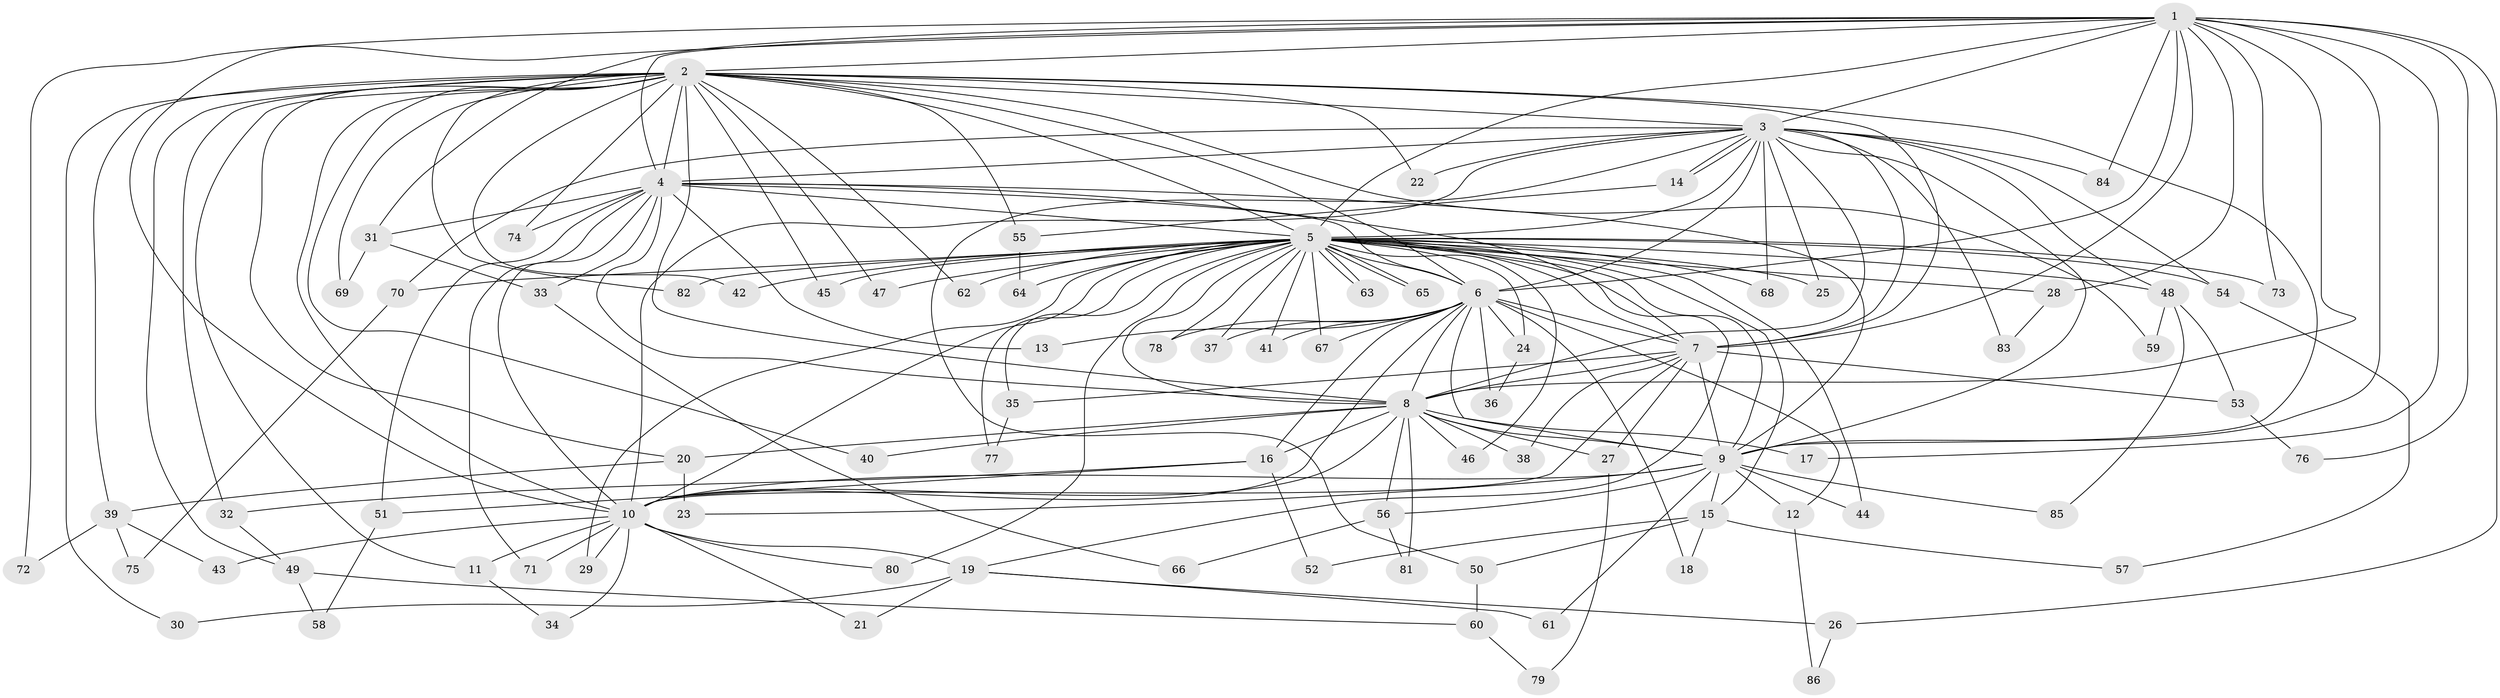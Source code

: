 // Generated by graph-tools (version 1.1) at 2025/44/03/09/25 04:44:07]
// undirected, 86 vertices, 197 edges
graph export_dot {
graph [start="1"]
  node [color=gray90,style=filled];
  1;
  2;
  3;
  4;
  5;
  6;
  7;
  8;
  9;
  10;
  11;
  12;
  13;
  14;
  15;
  16;
  17;
  18;
  19;
  20;
  21;
  22;
  23;
  24;
  25;
  26;
  27;
  28;
  29;
  30;
  31;
  32;
  33;
  34;
  35;
  36;
  37;
  38;
  39;
  40;
  41;
  42;
  43;
  44;
  45;
  46;
  47;
  48;
  49;
  50;
  51;
  52;
  53;
  54;
  55;
  56;
  57;
  58;
  59;
  60;
  61;
  62;
  63;
  64;
  65;
  66;
  67;
  68;
  69;
  70;
  71;
  72;
  73;
  74;
  75;
  76;
  77;
  78;
  79;
  80;
  81;
  82;
  83;
  84;
  85;
  86;
  1 -- 2;
  1 -- 3;
  1 -- 4;
  1 -- 5;
  1 -- 6;
  1 -- 7;
  1 -- 8;
  1 -- 9;
  1 -- 10;
  1 -- 17;
  1 -- 26;
  1 -- 28;
  1 -- 31;
  1 -- 72;
  1 -- 73;
  1 -- 76;
  1 -- 84;
  2 -- 3;
  2 -- 4;
  2 -- 5;
  2 -- 6;
  2 -- 7;
  2 -- 8;
  2 -- 9;
  2 -- 10;
  2 -- 11;
  2 -- 20;
  2 -- 22;
  2 -- 30;
  2 -- 32;
  2 -- 39;
  2 -- 40;
  2 -- 42;
  2 -- 45;
  2 -- 47;
  2 -- 49;
  2 -- 55;
  2 -- 59;
  2 -- 62;
  2 -- 69;
  2 -- 74;
  2 -- 82;
  3 -- 4;
  3 -- 5;
  3 -- 6;
  3 -- 7;
  3 -- 8;
  3 -- 9;
  3 -- 10;
  3 -- 14;
  3 -- 14;
  3 -- 22;
  3 -- 25;
  3 -- 48;
  3 -- 50;
  3 -- 54;
  3 -- 68;
  3 -- 70;
  3 -- 83;
  3 -- 84;
  4 -- 5;
  4 -- 6;
  4 -- 7;
  4 -- 8;
  4 -- 9;
  4 -- 10;
  4 -- 13;
  4 -- 31;
  4 -- 33;
  4 -- 51;
  4 -- 71;
  4 -- 74;
  5 -- 6;
  5 -- 7;
  5 -- 8;
  5 -- 9;
  5 -- 10;
  5 -- 15;
  5 -- 19;
  5 -- 24;
  5 -- 25;
  5 -- 28;
  5 -- 29;
  5 -- 35;
  5 -- 37;
  5 -- 41;
  5 -- 42;
  5 -- 44;
  5 -- 45;
  5 -- 46;
  5 -- 47;
  5 -- 48;
  5 -- 54;
  5 -- 62;
  5 -- 63;
  5 -- 63;
  5 -- 64;
  5 -- 65;
  5 -- 65;
  5 -- 67;
  5 -- 68;
  5 -- 70;
  5 -- 73;
  5 -- 77;
  5 -- 78;
  5 -- 80;
  5 -- 82;
  6 -- 7;
  6 -- 8;
  6 -- 9;
  6 -- 10;
  6 -- 12;
  6 -- 13;
  6 -- 16;
  6 -- 18;
  6 -- 24;
  6 -- 36;
  6 -- 37;
  6 -- 41;
  6 -- 67;
  6 -- 78;
  7 -- 8;
  7 -- 9;
  7 -- 10;
  7 -- 27;
  7 -- 35;
  7 -- 38;
  7 -- 53;
  8 -- 9;
  8 -- 10;
  8 -- 16;
  8 -- 17;
  8 -- 20;
  8 -- 27;
  8 -- 38;
  8 -- 40;
  8 -- 46;
  8 -- 56;
  8 -- 81;
  9 -- 10;
  9 -- 12;
  9 -- 15;
  9 -- 23;
  9 -- 44;
  9 -- 56;
  9 -- 61;
  9 -- 85;
  10 -- 11;
  10 -- 19;
  10 -- 21;
  10 -- 29;
  10 -- 34;
  10 -- 43;
  10 -- 71;
  10 -- 80;
  11 -- 34;
  12 -- 86;
  14 -- 55;
  15 -- 18;
  15 -- 50;
  15 -- 52;
  15 -- 57;
  16 -- 32;
  16 -- 51;
  16 -- 52;
  19 -- 21;
  19 -- 26;
  19 -- 30;
  19 -- 61;
  20 -- 23;
  20 -- 39;
  24 -- 36;
  26 -- 86;
  27 -- 79;
  28 -- 83;
  31 -- 33;
  31 -- 69;
  32 -- 49;
  33 -- 66;
  35 -- 77;
  39 -- 43;
  39 -- 72;
  39 -- 75;
  48 -- 53;
  48 -- 59;
  48 -- 85;
  49 -- 58;
  49 -- 60;
  50 -- 60;
  51 -- 58;
  53 -- 76;
  54 -- 57;
  55 -- 64;
  56 -- 66;
  56 -- 81;
  60 -- 79;
  70 -- 75;
}
